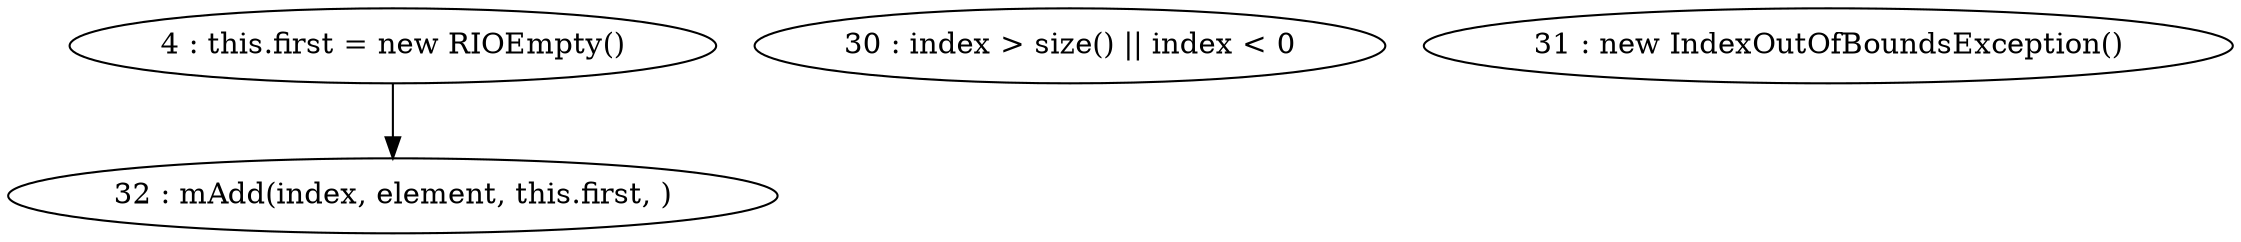 digraph G {
"4 : this.first = new RIOEmpty()"
"4 : this.first = new RIOEmpty()" -> "32 : mAdd(index, element, this.first, )"
"30 : index > size() || index < 0"
"31 : new IndexOutOfBoundsException()"
"32 : mAdd(index, element, this.first, )"
}